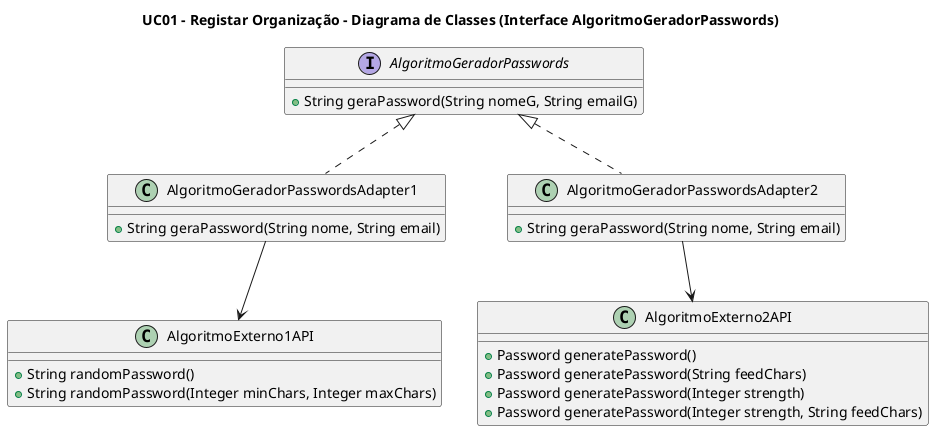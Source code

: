 @startuml
title UC01 - Registar Organização - Diagrama de Classes (Interface AlgoritmoGeradorPasswords)

top to bottom direction

interface AlgoritmoGeradorPasswords {
+String geraPassword(String nomeG, String emailG)
}

class AlgoritmoGeradorPasswordsAdapter1 {
+String geraPassword(String nome, String email)
}

class AlgoritmoGeradorPasswordsAdapter2 {
+String geraPassword(String nome, String email)
}

class AlgoritmoExterno1API {
+String randomPassword()
+String randomPassword(Integer minChars, Integer maxChars)
}

class AlgoritmoExterno2API {
+Password generatePassword()
+Password generatePassword(String feedChars)
+Password generatePassword(Integer strength)
+Password generatePassword(Integer strength, String feedChars)
}

AlgoritmoGeradorPasswords <|.. AlgoritmoGeradorPasswordsAdapter1
AlgoritmoGeradorPasswordsAdapter1 --> AlgoritmoExterno1API
AlgoritmoGeradorPasswords <|.. AlgoritmoGeradorPasswordsAdapter2
AlgoritmoGeradorPasswordsAdapter2 --> AlgoritmoExterno2API
@enduml